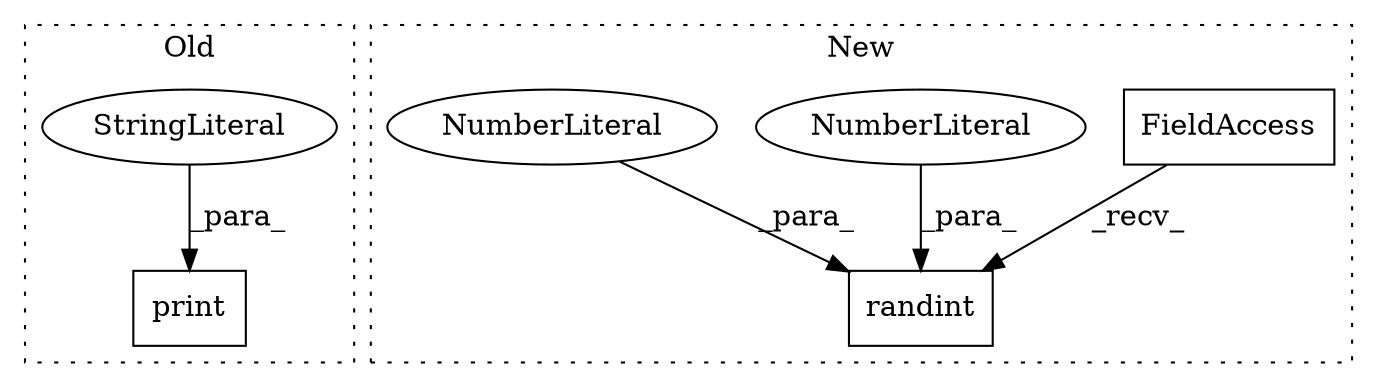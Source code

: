 digraph G {
subgraph cluster0 {
1 [label="print" a="32" s="1862,1876" l="6,1" shape="box"];
6 [label="StringLiteral" a="45" s="1870" l="4" shape="ellipse"];
label = "Old";
style="dotted";
}
subgraph cluster1 {
2 [label="randint" a="32" s="1875,1921" l="8,2" shape="box"];
3 [label="FieldAccess" a="22" s="1862" l="12" shape="box"];
4 [label="NumberLiteral" a="34" s="1883" l="1" shape="ellipse"];
5 [label="NumberLiteral" a="34" s="1885" l="1" shape="ellipse"];
label = "New";
style="dotted";
}
3 -> 2 [label="_recv_"];
4 -> 2 [label="_para_"];
5 -> 2 [label="_para_"];
6 -> 1 [label="_para_"];
}